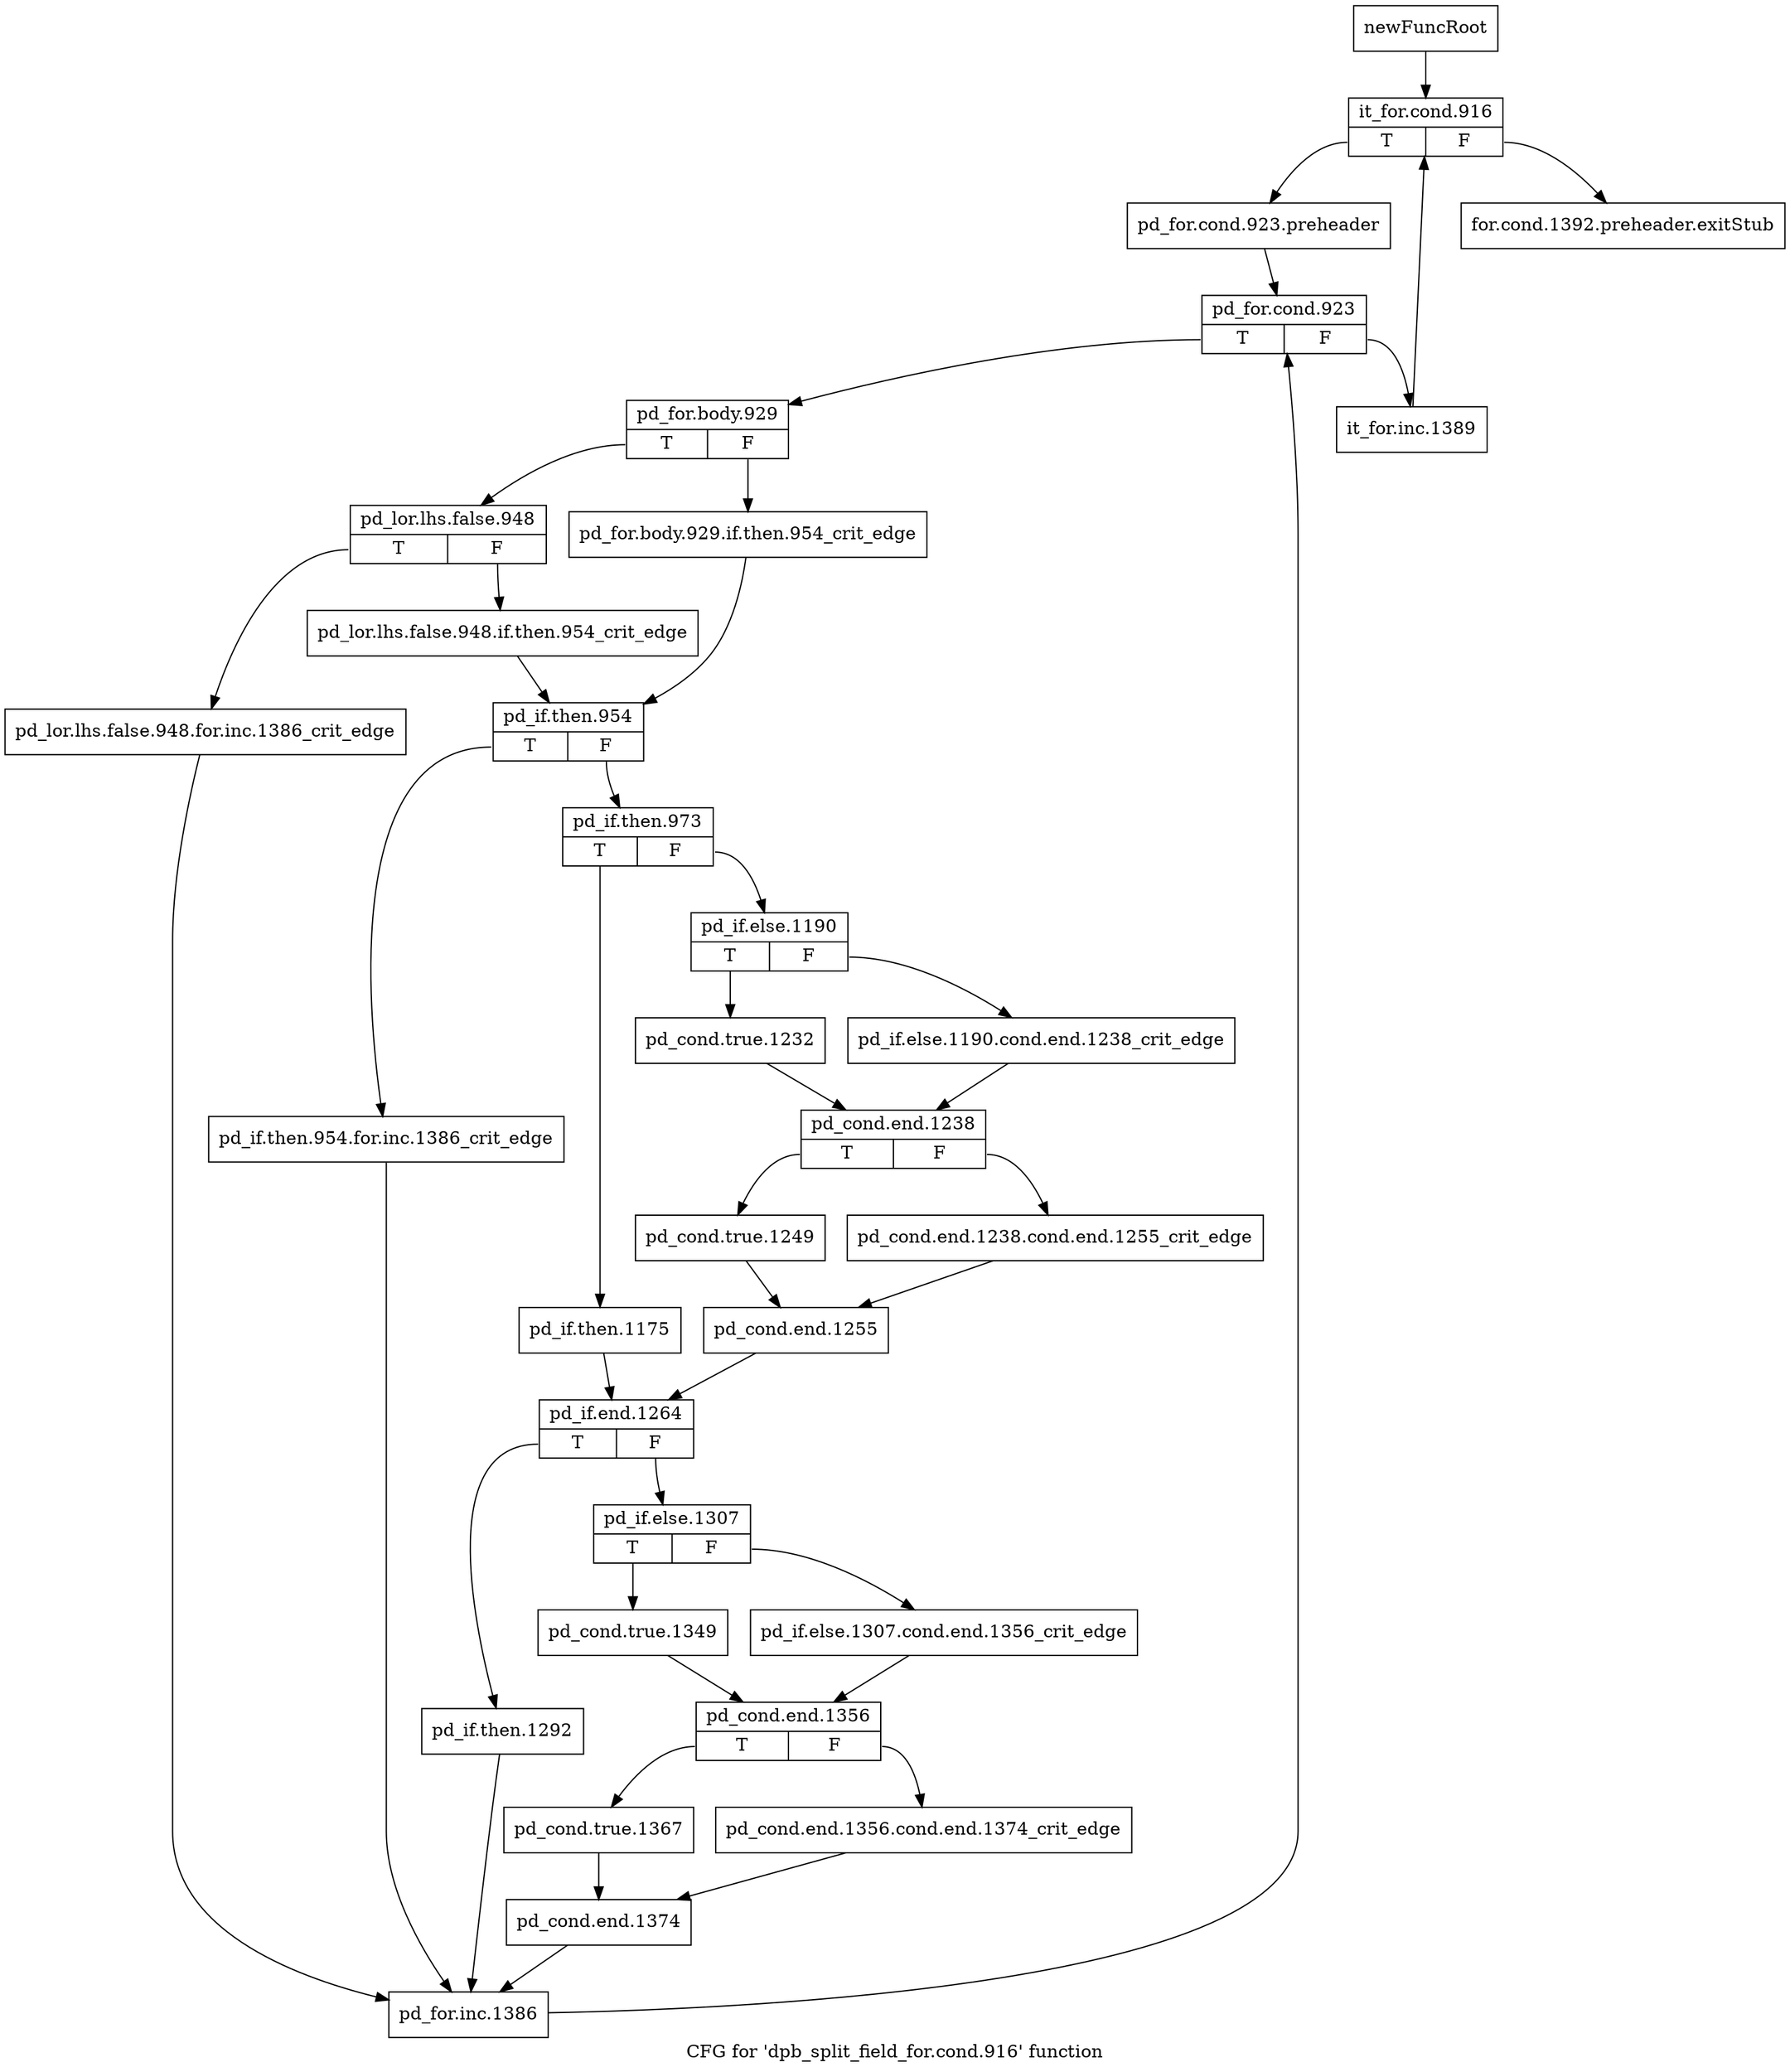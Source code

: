 digraph "CFG for 'dpb_split_field_for.cond.916' function" {
	label="CFG for 'dpb_split_field_for.cond.916' function";

	Node0x26fadc0 [shape=record,label="{newFuncRoot}"];
	Node0x26fadc0 -> Node0x26fb2d0;
	Node0x26fb280 [shape=record,label="{for.cond.1392.preheader.exitStub}"];
	Node0x26fb2d0 [shape=record,label="{it_for.cond.916|{<s0>T|<s1>F}}"];
	Node0x26fb2d0:s0 -> Node0x26fb320;
	Node0x26fb2d0:s1 -> Node0x26fb280;
	Node0x26fb320 [shape=record,label="{pd_for.cond.923.preheader}"];
	Node0x26fb320 -> Node0x26fb370;
	Node0x26fb370 [shape=record,label="{pd_for.cond.923|{<s0>T|<s1>F}}"];
	Node0x26fb370:s0 -> Node0x26fb410;
	Node0x26fb370:s1 -> Node0x26fb3c0;
	Node0x26fb3c0 [shape=record,label="{it_for.inc.1389}"];
	Node0x26fb3c0 -> Node0x26fb2d0;
	Node0x26fb410 [shape=record,label="{pd_for.body.929|{<s0>T|<s1>F}}"];
	Node0x26fb410:s0 -> Node0x26fb4b0;
	Node0x26fb410:s1 -> Node0x26fb460;
	Node0x26fb460 [shape=record,label="{pd_for.body.929.if.then.954_crit_edge}"];
	Node0x26fb460 -> Node0x26fb550;
	Node0x26fb4b0 [shape=record,label="{pd_lor.lhs.false.948|{<s0>T|<s1>F}}"];
	Node0x26fb4b0:s0 -> Node0x26fbb90;
	Node0x26fb4b0:s1 -> Node0x26fb500;
	Node0x26fb500 [shape=record,label="{pd_lor.lhs.false.948.if.then.954_crit_edge}"];
	Node0x26fb500 -> Node0x26fb550;
	Node0x26fb550 [shape=record,label="{pd_if.then.954|{<s0>T|<s1>F}}"];
	Node0x26fb550:s0 -> Node0x26fbb40;
	Node0x26fb550:s1 -> Node0x26fb5a0;
	Node0x26fb5a0 [shape=record,label="{pd_if.then.973|{<s0>T|<s1>F}}"];
	Node0x26fb5a0:s0 -> Node0x26fb820;
	Node0x26fb5a0:s1 -> Node0x26fb5f0;
	Node0x26fb5f0 [shape=record,label="{pd_if.else.1190|{<s0>T|<s1>F}}"];
	Node0x26fb5f0:s0 -> Node0x26fb690;
	Node0x26fb5f0:s1 -> Node0x26fb640;
	Node0x26fb640 [shape=record,label="{pd_if.else.1190.cond.end.1238_crit_edge}"];
	Node0x26fb640 -> Node0x26fb6e0;
	Node0x26fb690 [shape=record,label="{pd_cond.true.1232}"];
	Node0x26fb690 -> Node0x26fb6e0;
	Node0x26fb6e0 [shape=record,label="{pd_cond.end.1238|{<s0>T|<s1>F}}"];
	Node0x26fb6e0:s0 -> Node0x26fb780;
	Node0x26fb6e0:s1 -> Node0x26fb730;
	Node0x26fb730 [shape=record,label="{pd_cond.end.1238.cond.end.1255_crit_edge}"];
	Node0x26fb730 -> Node0x26fb7d0;
	Node0x26fb780 [shape=record,label="{pd_cond.true.1249}"];
	Node0x26fb780 -> Node0x26fb7d0;
	Node0x26fb7d0 [shape=record,label="{pd_cond.end.1255}"];
	Node0x26fb7d0 -> Node0x26fb870;
	Node0x26fb820 [shape=record,label="{pd_if.then.1175}"];
	Node0x26fb820 -> Node0x26fb870;
	Node0x26fb870 [shape=record,label="{pd_if.end.1264|{<s0>T|<s1>F}}"];
	Node0x26fb870:s0 -> Node0x26fbaf0;
	Node0x26fb870:s1 -> Node0x26fb8c0;
	Node0x26fb8c0 [shape=record,label="{pd_if.else.1307|{<s0>T|<s1>F}}"];
	Node0x26fb8c0:s0 -> Node0x26fb960;
	Node0x26fb8c0:s1 -> Node0x26fb910;
	Node0x26fb910 [shape=record,label="{pd_if.else.1307.cond.end.1356_crit_edge}"];
	Node0x26fb910 -> Node0x26fb9b0;
	Node0x26fb960 [shape=record,label="{pd_cond.true.1349}"];
	Node0x26fb960 -> Node0x26fb9b0;
	Node0x26fb9b0 [shape=record,label="{pd_cond.end.1356|{<s0>T|<s1>F}}"];
	Node0x26fb9b0:s0 -> Node0x26fba50;
	Node0x26fb9b0:s1 -> Node0x26fba00;
	Node0x26fba00 [shape=record,label="{pd_cond.end.1356.cond.end.1374_crit_edge}"];
	Node0x26fba00 -> Node0x26fbaa0;
	Node0x26fba50 [shape=record,label="{pd_cond.true.1367}"];
	Node0x26fba50 -> Node0x26fbaa0;
	Node0x26fbaa0 [shape=record,label="{pd_cond.end.1374}"];
	Node0x26fbaa0 -> Node0x26fbbe0;
	Node0x26fbaf0 [shape=record,label="{pd_if.then.1292}"];
	Node0x26fbaf0 -> Node0x26fbbe0;
	Node0x26fbb40 [shape=record,label="{pd_if.then.954.for.inc.1386_crit_edge}"];
	Node0x26fbb40 -> Node0x26fbbe0;
	Node0x26fbb90 [shape=record,label="{pd_lor.lhs.false.948.for.inc.1386_crit_edge}"];
	Node0x26fbb90 -> Node0x26fbbe0;
	Node0x26fbbe0 [shape=record,label="{pd_for.inc.1386}"];
	Node0x26fbbe0 -> Node0x26fb370;
}
